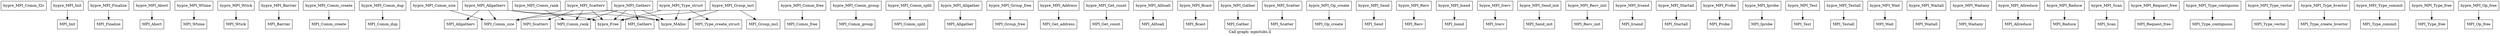 digraph "Call graph: mpistubs.ll" {
	label="Call graph: mpistubs.ll";

	Node0x561e31cb2c20 [shape=record,label="{hypre_MPI_Comm_f2c}"];
	Node0x561e31cc5230 [shape=record,label="{hypre_MPI_Init}"];
	Node0x561e31cc5230 -> Node0x561e31c92470;
	Node0x561e31c92470 [shape=record,label="{MPI_Init}"];
	Node0x561e31cab300 [shape=record,label="{hypre_MPI_Finalize}"];
	Node0x561e31cab300 -> Node0x561e31c91a30;
	Node0x561e31c91a30 [shape=record,label="{MPI_Finalize}"];
	Node0x561e31c8daa0 [shape=record,label="{hypre_MPI_Abort}"];
	Node0x561e31c8daa0 -> Node0x561e31c8e350;
	Node0x561e31c8e350 [shape=record,label="{MPI_Abort}"];
	Node0x561e31c8f130 [shape=record,label="{hypre_MPI_Wtime}"];
	Node0x561e31c8f130 -> Node0x561e31c8f460;
	Node0x561e31c8f460 [shape=record,label="{MPI_Wtime}"];
	Node0x561e31c909a0 [shape=record,label="{hypre_MPI_Wtick}"];
	Node0x561e31c909a0 -> Node0x561e31c91d40;
	Node0x561e31c91d40 [shape=record,label="{MPI_Wtick}"];
	Node0x561e31c92ed0 [shape=record,label="{hypre_MPI_Barrier}"];
	Node0x561e31c92ed0 -> Node0x561e31c93510;
	Node0x561e31c93510 [shape=record,label="{MPI_Barrier}"];
	Node0x561e31c94b30 [shape=record,label="{hypre_MPI_Comm_create}"];
	Node0x561e31c94b30 -> Node0x561e31c956b0;
	Node0x561e31c956b0 [shape=record,label="{MPI_Comm_create}"];
	Node0x561e31c96a50 [shape=record,label="{hypre_MPI_Comm_dup}"];
	Node0x561e31c96a50 -> Node0x561e31c96d60;
	Node0x561e31c96d60 [shape=record,label="{MPI_Comm_dup}"];
	Node0x561e31c9a5c0 [shape=record,label="{hypre_MPI_Comm_size}"];
	Node0x561e31c9a5c0 -> Node0x561e31c9b120;
	Node0x561e31c9b120 [shape=record,label="{MPI_Comm_size}"];
	Node0x561e31c9c3b0 [shape=record,label="{hypre_MPI_Comm_rank}"];
	Node0x561e31c9c3b0 -> Node0x561e31c9d2c0;
	Node0x561e31c9d2c0 [shape=record,label="{MPI_Comm_rank}"];
	Node0x561e31c9ecf0 [shape=record,label="{hypre_MPI_Comm_free}"];
	Node0x561e31c9ecf0 -> Node0x561e31ca09e0;
	Node0x561e31ca09e0 [shape=record,label="{MPI_Comm_free}"];
	Node0x561e31ca2ec0 [shape=record,label="{hypre_MPI_Comm_group}"];
	Node0x561e31ca2ec0 -> Node0x561e31ca5650;
	Node0x561e31ca5650 [shape=record,label="{MPI_Comm_group}"];
	Node0x561e31ca5930 [shape=record,label="{hypre_MPI_Comm_split}"];
	Node0x561e31ca5930 -> Node0x561e31ca70c0;
	Node0x561e31cc0240 [shape=record,label="{MPI_Allgather}"];
	Node0x561e31cc1950 [shape=record,label="{hypre_MPI_Allgatherv}"];
	Node0x561e31cc1950 -> Node0x561e31c9b120;
	Node0x561e31cc1950 -> Node0x561e31ca9460;
	Node0x561e31cc1950 -> Node0x561e31cac000;
	Node0x561e31cc1950 -> Node0x561e31ce4270;
	Node0x561e31ca70c0 [shape=record,label="{MPI_Comm_split}"];
	Node0x561e31ca8de0 [shape=record,label="{hypre_MPI_Group_incl}"];
	Node0x561e31ca8de0 -> Node0x561e31ca9460;
	Node0x561e31ca8de0 -> Node0x561e31cac510;
	Node0x561e31ca8de0 -> Node0x561e31cac000;
	Node0x561e31ca9460 [shape=record,label="{hypre_MAlloc}"];
	Node0x561e31cac510 [shape=record,label="{MPI_Group_incl}"];
	Node0x561e31cac000 [shape=record,label="{hypre_Free}"];
	Node0x561e31c9feb0 [shape=record,label="{hypre_MPI_Group_free}"];
	Node0x561e31c9feb0 -> Node0x561e31cb00b0;
	Node0x561e31cb00b0 [shape=record,label="{MPI_Group_free}"];
	Node0x561e31cb6150 [shape=record,label="{hypre_MPI_Address}"];
	Node0x561e31cb6150 -> Node0x561e31cb74f0;
	Node0x561e31cb74f0 [shape=record,label="{MPI_Get_address}"];
	Node0x561e31cb8ba0 [shape=record,label="{hypre_MPI_Get_count}"];
	Node0x561e31cb8ba0 -> Node0x561e31cba680;
	Node0x561e31cba680 [shape=record,label="{MPI_Get_count}"];
	Node0x561e31cbb980 [shape=record,label="{hypre_MPI_Alltoall}"];
	Node0x561e31cbb980 -> Node0x561e31cbd460;
	Node0x561e31cbd460 [shape=record,label="{MPI_Alltoall}"];
	Node0x561e31cbe760 [shape=record,label="{hypre_MPI_Allgather}"];
	Node0x561e31cbe760 -> Node0x561e31cc0240;
	Node0x561e31cc7be0 [shape=record,label="{MPI_Bcast}"];
	Node0x561e31cc6b90 [shape=record,label="{hypre_MPI_Bcast}"];
	Node0x561e31cc6b90 -> Node0x561e31cc7be0;
	Node0x561e31cc5f70 [shape=record,label="{MPI_Scatterv}"];
	Node0x561e31ce4270 [shape=record,label="{MPI_Allgatherv}"];
	Node0x561e31ce42f0 [shape=record,label="{hypre_MPI_Gather}"];
	Node0x561e31ce42f0 -> Node0x561e31ce4370;
	Node0x561e31ce4370 [shape=record,label="{MPI_Gather}"];
	Node0x561e31ce4450 [shape=record,label="{hypre_MPI_Gatherv}"];
	Node0x561e31ce4450 -> Node0x561e31c9b120;
	Node0x561e31ce4450 -> Node0x561e31c9d2c0;
	Node0x561e31ce4450 -> Node0x561e31ca9460;
	Node0x561e31ce4450 -> Node0x561e31cac000;
	Node0x561e31ce4450 -> Node0x561e31ce4500;
	Node0x561e31cc4070 [shape=record,label="{MPI_Scatter}"];
	Node0x561e31cc2a80 [shape=record,label="{hypre_MPI_Scatter}"];
	Node0x561e31cc2a80 -> Node0x561e31cc4070;
	Node0x561e31ce4500 [shape=record,label="{MPI_Gatherv}"];
	Node0x561e31ce74b0 [shape=record,label="{hypre_MPI_Type_struct}"];
	Node0x561e31ce74b0 -> Node0x561e31ca9460;
	Node0x561e31ce74b0 -> Node0x561e31ce7560;
	Node0x561e31ce74b0 -> Node0x561e31cac000;
	Node0x561e31cc54e0 [shape=record,label="{hypre_MPI_Scatterv}"];
	Node0x561e31cc54e0 -> Node0x561e31c9b120;
	Node0x561e31cc54e0 -> Node0x561e31c9d2c0;
	Node0x561e31cc54e0 -> Node0x561e31ca9460;
	Node0x561e31cc54e0 -> Node0x561e31cac000;
	Node0x561e31cc54e0 -> Node0x561e31cc5f70;
	Node0x561e31ce7a80 [shape=record,label="{MPI_Op_create}"];
	Node0x561e31cc93b0 [shape=record,label="{hypre_MPI_Send}"];
	Node0x561e31cc93b0 -> Node0x561e31cca8c0;
	Node0x561e31cca8c0 [shape=record,label="{MPI_Send}"];
	Node0x561e31ccbd70 [shape=record,label="{hypre_MPI_Recv}"];
	Node0x561e31ccbd70 -> Node0x561e31ccc600;
	Node0x561e31ccc600 [shape=record,label="{MPI_Recv}"];
	Node0x561e31ccdf70 [shape=record,label="{hypre_MPI_Isend}"];
	Node0x561e31ccdf70 -> Node0x561e31cce520;
	Node0x561e31cce520 [shape=record,label="{MPI_Isend}"];
	Node0x561e31cd2930 [shape=record,label="{hypre_MPI_Irecv}"];
	Node0x561e31cd2930 -> Node0x561e31cd2f10;
	Node0x561e31cd2f10 [shape=record,label="{MPI_Irecv}"];
	Node0x561e31cc2fc0 [shape=record,label="{hypre_MPI_Send_init}"];
	Node0x561e31cc2fc0 -> Node0x561e31cd2210;
	Node0x561e31cd2210 [shape=record,label="{MPI_Send_init}"];
	Node0x561e31c8f8b0 [shape=record,label="{hypre_MPI_Recv_init}"];
	Node0x561e31c8f8b0 -> Node0x561e31c9b4a0;
	Node0x561e31c9b4a0 [shape=record,label="{MPI_Recv_init}"];
	Node0x561e31ca0700 [shape=record,label="{hypre_MPI_Irsend}"];
	Node0x561e31ca0700 -> Node0x561e31cc01a0;
	Node0x561e31cc01a0 [shape=record,label="{MPI_Irsend}"];
	Node0x561e31cada90 [shape=record,label="{hypre_MPI_Startall}"];
	Node0x561e31cada90 -> Node0x561e31cb3160;
	Node0x561e31cb3160 [shape=record,label="{MPI_Startall}"];
	Node0x561e31cdfad0 [shape=record,label="{hypre_MPI_Probe}"];
	Node0x561e31cdfad0 -> Node0x561e31c8e8e0;
	Node0x561e31c8e8e0 [shape=record,label="{MPI_Probe}"];
	Node0x561e31ccbc20 [shape=record,label="{hypre_MPI_Iprobe}"];
	Node0x561e31ccbc20 -> Node0x561e31ce4690;
	Node0x561e31ce4690 [shape=record,label="{MPI_Iprobe}"];
	Node0x561e31ce4710 [shape=record,label="{hypre_MPI_Test}"];
	Node0x561e31ce4710 -> Node0x561e31ce4790;
	Node0x561e31ce4790 [shape=record,label="{MPI_Test}"];
	Node0x561e31ce4810 [shape=record,label="{hypre_MPI_Testall}"];
	Node0x561e31ce4810 -> Node0x561e31ce4890;
	Node0x561e31ce4890 [shape=record,label="{MPI_Testall}"];
	Node0x561e31ce4970 [shape=record,label="{hypre_MPI_Wait}"];
	Node0x561e31ce4970 -> Node0x561e31ce49f0;
	Node0x561e31ce49f0 [shape=record,label="{MPI_Wait}"];
	Node0x561e31ce4ad0 [shape=record,label="{hypre_MPI_Waitall}"];
	Node0x561e31ce4ad0 -> Node0x561e31ce4b50;
	Node0x561e31ce4b50 [shape=record,label="{MPI_Waitall}"];
	Node0x561e31ce4c30 [shape=record,label="{hypre_MPI_Waitany}"];
	Node0x561e31ce4c30 -> Node0x561e31ce4cb0;
	Node0x561e31ce4cb0 [shape=record,label="{MPI_Waitany}"];
	Node0x561e31ce4d90 [shape=record,label="{hypre_MPI_Allreduce}"];
	Node0x561e31ce4d90 -> Node0x561e31ce4e10;
	Node0x561e31ce4e10 [shape=record,label="{MPI_Allreduce}"];
	Node0x561e31ce4ef0 [shape=record,label="{hypre_MPI_Reduce}"];
	Node0x561e31ce4ef0 -> Node0x561e31ce4f70;
	Node0x561e31ce4f70 [shape=record,label="{MPI_Reduce}"];
	Node0x561e31ce5050 [shape=record,label="{hypre_MPI_Scan}"];
	Node0x561e31ce5050 -> Node0x561e31ce6e50;
	Node0x561e31ce6e50 [shape=record,label="{MPI_Scan}"];
	Node0x561e31ce6f30 [shape=record,label="{hypre_MPI_Request_free}"];
	Node0x561e31ce6f30 -> Node0x561e31ce6fb0;
	Node0x561e31ce6fb0 [shape=record,label="{MPI_Request_free}"];
	Node0x561e31ce7090 [shape=record,label="{hypre_MPI_Type_contiguous}"];
	Node0x561e31ce7090 -> Node0x561e31ce7110;
	Node0x561e31ce7110 [shape=record,label="{MPI_Type_contiguous}"];
	Node0x561e31ce71f0 [shape=record,label="{hypre_MPI_Type_vector}"];
	Node0x561e31ce71f0 -> Node0x561e31ce7270;
	Node0x561e31ce7270 [shape=record,label="{MPI_Type_vector}"];
	Node0x561e31ce7350 [shape=record,label="{hypre_MPI_Type_hvector}"];
	Node0x561e31ce7350 -> Node0x561e31ce73d0;
	Node0x561e31ce73d0 [shape=record,label="{MPI_Type_create_hvector}"];
	Node0x561e31ce7560 [shape=record,label="{MPI_Type_create_struct}"];
	Node0x561e31ce75e0 [shape=record,label="{hypre_MPI_Type_commit}"];
	Node0x561e31ce75e0 -> Node0x561e31ce7660;
	Node0x561e31ce7660 [shape=record,label="{MPI_Type_commit}"];
	Node0x561e31ce7740 [shape=record,label="{hypre_MPI_Type_free}"];
	Node0x561e31ce7740 -> Node0x561e31ce77c0;
	Node0x561e31ce77c0 [shape=record,label="{MPI_Type_free}"];
	Node0x561e31ce78a0 [shape=record,label="{hypre_MPI_Op_free}"];
	Node0x561e31ce78a0 -> Node0x561e31ce7920;
	Node0x561e31ce7920 [shape=record,label="{MPI_Op_free}"];
	Node0x561e31ce7a00 [shape=record,label="{hypre_MPI_Op_create}"];
	Node0x561e31ce7a00 -> Node0x561e31ce7a80;
}

